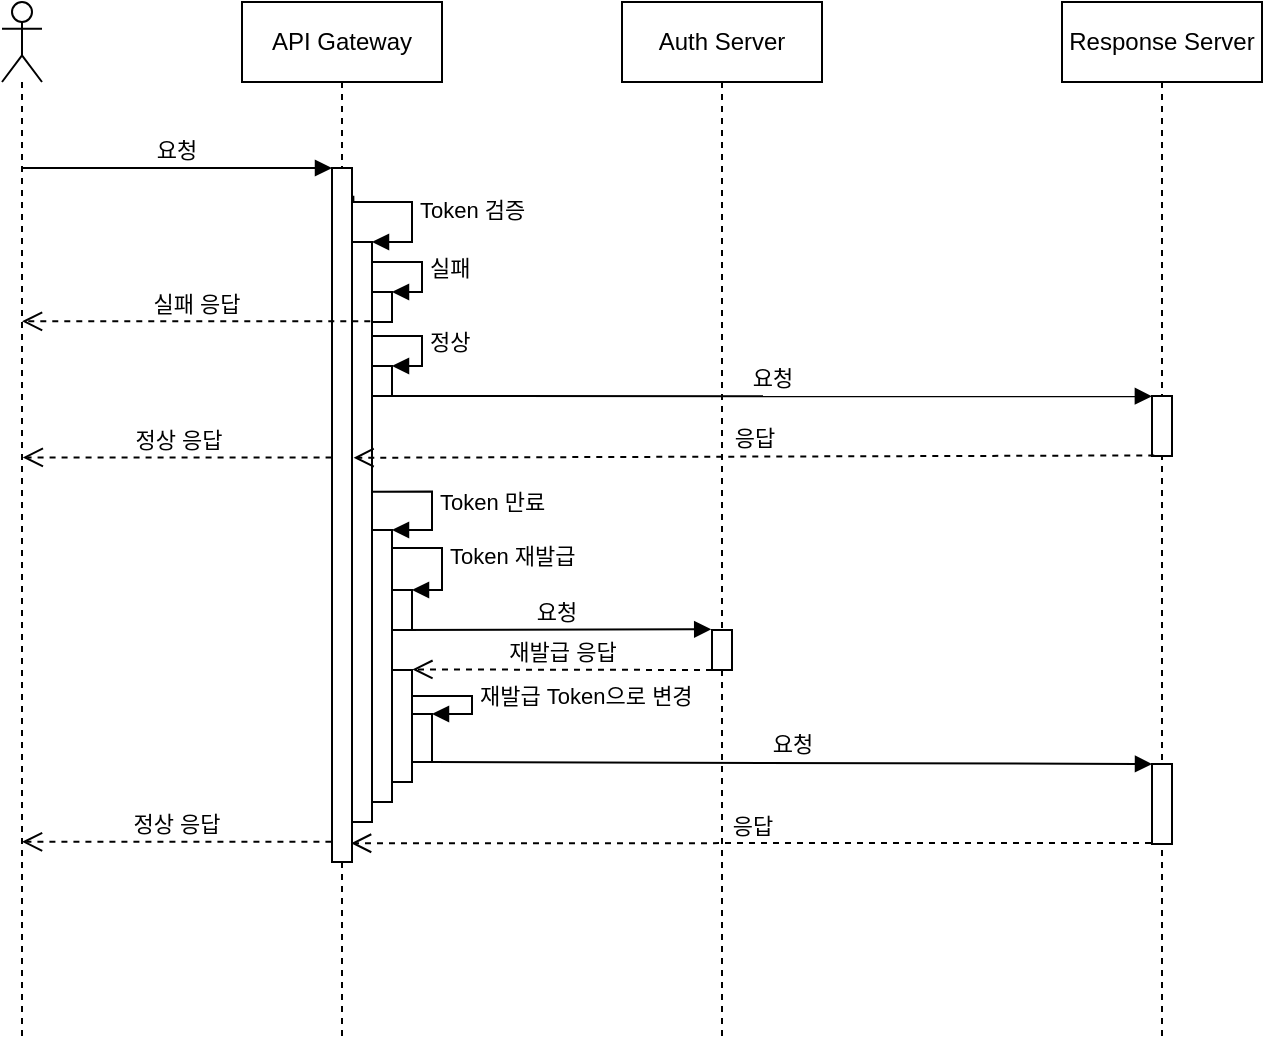 <mxfile version="11.1.4" type="github"><diagram name="Page-1" id="13e1069c-82ec-6db2-03f1-153e76fe0fe0"><mxGraphModel dx="1028" dy="541" grid="1" gridSize="10" guides="1" tooltips="1" connect="1" arrows="1" fold="1" page="1" pageScale="1" pageWidth="1100" pageHeight="850" background="#ffffff" math="0" shadow="0"><root><mxCell id="0"/><mxCell id="1" parent="0"/><mxCell id="nMoJhcbcxpFhszgmTdMv-2" value="API Gateway" style="shape=umlLifeline;perimeter=lifelinePerimeter;whiteSpace=wrap;html=1;container=1;collapsible=0;recursiveResize=0;outlineConnect=0;" parent="1" vertex="1"><mxGeometry x="200" y="40" width="100" height="520" as="geometry"/></mxCell><mxCell id="nMoJhcbcxpFhszgmTdMv-5" value="" style="html=1;points=[];perimeter=orthogonalPerimeter;" parent="nMoJhcbcxpFhszgmTdMv-2" vertex="1"><mxGeometry x="45" y="83" width="10" height="347" as="geometry"/></mxCell><mxCell id="nMoJhcbcxpFhszgmTdMv-25" value="" style="html=1;points=[];perimeter=orthogonalPerimeter;" parent="nMoJhcbcxpFhszgmTdMv-2" vertex="1"><mxGeometry x="55" y="120" width="10" height="290" as="geometry"/></mxCell><mxCell id="nMoJhcbcxpFhszgmTdMv-26" value="Token 검증" style="edgeStyle=orthogonalEdgeStyle;html=1;align=left;spacingLeft=2;endArrow=block;rounded=0;entryX=1;entryY=0;exitX=1.067;exitY=0.04;exitDx=0;exitDy=0;exitPerimeter=0;" parent="nMoJhcbcxpFhszgmTdMv-2" source="nMoJhcbcxpFhszgmTdMv-5" target="nMoJhcbcxpFhszgmTdMv-25" edge="1"><mxGeometry relative="1" as="geometry"><mxPoint x="60" y="100" as="sourcePoint"/><Array as="points"><mxPoint x="85" y="100"/><mxPoint x="85" y="120"/></Array></mxGeometry></mxCell><mxCell id="nMoJhcbcxpFhszgmTdMv-64" value="" style="html=1;points=[];perimeter=orthogonalPerimeter;" parent="nMoJhcbcxpFhszgmTdMv-2" vertex="1"><mxGeometry x="65" y="145" width="10" height="15" as="geometry"/></mxCell><mxCell id="nMoJhcbcxpFhszgmTdMv-65" value="실패" style="edgeStyle=orthogonalEdgeStyle;html=1;align=left;spacingLeft=2;endArrow=block;rounded=0;entryX=1;entryY=0;" parent="nMoJhcbcxpFhszgmTdMv-2" target="nMoJhcbcxpFhszgmTdMv-64" edge="1"><mxGeometry relative="1" as="geometry"><mxPoint x="65" y="130" as="sourcePoint"/><Array as="points"><mxPoint x="90" y="130"/><mxPoint x="90" y="145"/></Array></mxGeometry></mxCell><mxCell id="nMoJhcbcxpFhszgmTdMv-75" value="" style="html=1;points=[];perimeter=orthogonalPerimeter;" parent="nMoJhcbcxpFhszgmTdMv-2" vertex="1"><mxGeometry x="65" y="264" width="10" height="136" as="geometry"/></mxCell><mxCell id="nMoJhcbcxpFhszgmTdMv-76" value="Token 만료" style="edgeStyle=orthogonalEdgeStyle;html=1;align=left;spacingLeft=2;endArrow=block;rounded=0;entryX=1;entryY=0;exitX=1.017;exitY=0.234;exitDx=0;exitDy=0;exitPerimeter=0;" parent="nMoJhcbcxpFhszgmTdMv-2" target="nMoJhcbcxpFhszgmTdMv-75" edge="1"><mxGeometry relative="1" as="geometry"><mxPoint x="65.333" y="244.833" as="sourcePoint"/><Array as="points"><mxPoint x="65" y="244"/><mxPoint x="95" y="244"/><mxPoint x="95" y="264"/></Array></mxGeometry></mxCell><mxCell id="nMoJhcbcxpFhszgmTdMv-78" value="" style="html=1;points=[];perimeter=orthogonalPerimeter;" parent="nMoJhcbcxpFhszgmTdMv-2" vertex="1"><mxGeometry x="75" y="294" width="10" height="20" as="geometry"/></mxCell><mxCell id="nMoJhcbcxpFhszgmTdMv-79" value="Token 재발급" style="edgeStyle=orthogonalEdgeStyle;html=1;align=left;spacingLeft=2;endArrow=block;rounded=0;entryX=1;entryY=0;exitX=1;exitY=0.084;exitDx=0;exitDy=0;exitPerimeter=0;" parent="nMoJhcbcxpFhszgmTdMv-2" source="nMoJhcbcxpFhszgmTdMv-75" target="nMoJhcbcxpFhszgmTdMv-78" edge="1"><mxGeometry relative="1" as="geometry"><mxPoint x="80" y="274" as="sourcePoint"/><Array as="points"><mxPoint x="100" y="273"/><mxPoint x="100" y="294"/></Array></mxGeometry></mxCell><mxCell id="nMoJhcbcxpFhszgmTdMv-80" value="요청" style="html=1;verticalAlign=bottom;endArrow=block;entryX=-0.04;entryY=-0.019;entryDx=0;entryDy=0;entryPerimeter=0;" parent="nMoJhcbcxpFhszgmTdMv-2" target="nMoJhcbcxpFhszgmTdMv-77" edge="1"><mxGeometry width="80" relative="1" as="geometry"><mxPoint x="80" y="314" as="sourcePoint"/><mxPoint x="235" y="314" as="targetPoint"/></mxGeometry></mxCell><mxCell id="nMoJhcbcxpFhszgmTdMv-83" value="" style="html=1;points=[];perimeter=orthogonalPerimeter;" parent="nMoJhcbcxpFhszgmTdMv-2" vertex="1"><mxGeometry x="75" y="334" width="10" height="56" as="geometry"/></mxCell><mxCell id="nMoJhcbcxpFhszgmTdMv-85" value="" style="html=1;points=[];perimeter=orthogonalPerimeter;" parent="nMoJhcbcxpFhszgmTdMv-2" vertex="1"><mxGeometry x="85" y="356" width="10" height="24" as="geometry"/></mxCell><mxCell id="nMoJhcbcxpFhszgmTdMv-86" value="재발급 Token으로 변경" style="edgeStyle=orthogonalEdgeStyle;html=1;align=left;spacingLeft=2;endArrow=block;rounded=0;entryX=1;entryY=0;" parent="nMoJhcbcxpFhszgmTdMv-2" target="nMoJhcbcxpFhszgmTdMv-85" edge="1"><mxGeometry relative="1" as="geometry"><mxPoint x="85" y="347" as="sourcePoint"/><Array as="points"><mxPoint x="85" y="347"/><mxPoint x="115" y="347"/><mxPoint x="115" y="356"/></Array></mxGeometry></mxCell><mxCell id="nMoJhcbcxpFhszgmTdMv-100" value="" style="html=1;points=[];perimeter=orthogonalPerimeter;" parent="nMoJhcbcxpFhszgmTdMv-2" vertex="1"><mxGeometry x="65" y="182" width="10" height="15" as="geometry"/></mxCell><mxCell id="nMoJhcbcxpFhszgmTdMv-101" value="정상" style="edgeStyle=orthogonalEdgeStyle;html=1;align=left;spacingLeft=2;endArrow=block;rounded=0;entryX=1;entryY=0;" parent="nMoJhcbcxpFhszgmTdMv-2" target="nMoJhcbcxpFhszgmTdMv-100" edge="1"><mxGeometry relative="1" as="geometry"><mxPoint x="65" y="167" as="sourcePoint"/><Array as="points"><mxPoint x="90" y="167"/><mxPoint x="90" y="182"/></Array></mxGeometry></mxCell><mxCell id="nMoJhcbcxpFhszgmTdMv-3" value="" style="shape=umlLifeline;participant=umlActor;perimeter=lifelinePerimeter;whiteSpace=wrap;html=1;container=1;collapsible=0;recursiveResize=0;verticalAlign=top;spacingTop=36;labelBackgroundColor=#ffffff;outlineConnect=0;" parent="1" vertex="1"><mxGeometry x="80" y="40" width="20" height="520" as="geometry"/></mxCell><mxCell id="nMoJhcbcxpFhszgmTdMv-8" value="Auth Server" style="shape=umlLifeline;perimeter=lifelinePerimeter;whiteSpace=wrap;html=1;container=1;collapsible=0;recursiveResize=0;outlineConnect=0;" parent="1" vertex="1"><mxGeometry x="390" y="40" width="100" height="520" as="geometry"/></mxCell><mxCell id="nMoJhcbcxpFhszgmTdMv-9" value="Response Server" style="shape=umlLifeline;perimeter=lifelinePerimeter;whiteSpace=wrap;html=1;container=1;collapsible=0;recursiveResize=0;outlineConnect=0;" parent="1" vertex="1"><mxGeometry x="610" y="40" width="100" height="520" as="geometry"/></mxCell><mxCell id="nMoJhcbcxpFhszgmTdMv-88" value="" style="html=1;points=[];perimeter=orthogonalPerimeter;" parent="nMoJhcbcxpFhszgmTdMv-9" vertex="1"><mxGeometry x="45" y="381" width="10" height="40" as="geometry"/></mxCell><mxCell id="nMoJhcbcxpFhszgmTdMv-106" value="" style="html=1;points=[];perimeter=orthogonalPerimeter;" parent="nMoJhcbcxpFhszgmTdMv-9" vertex="1"><mxGeometry x="45" y="197" width="10" height="30" as="geometry"/></mxCell><mxCell id="nMoJhcbcxpFhszgmTdMv-10" value="요청" style="html=1;verticalAlign=bottom;endArrow=block;" parent="1" edge="1"><mxGeometry width="80" relative="1" as="geometry"><mxPoint x="89.667" y="123" as="sourcePoint"/><mxPoint x="245" y="123" as="targetPoint"/><Array as="points"><mxPoint x="200" y="123"/></Array></mxGeometry></mxCell><mxCell id="nMoJhcbcxpFhszgmTdMv-66" value="실패 응답" style="html=1;verticalAlign=bottom;endArrow=open;dashed=1;endSize=8;exitX=-0.086;exitY=0.979;exitDx=0;exitDy=0;exitPerimeter=0;" parent="1" source="nMoJhcbcxpFhszgmTdMv-64" target="nMoJhcbcxpFhszgmTdMv-3" edge="1"><mxGeometry relative="1" as="geometry"><mxPoint x="270" y="240" as="sourcePoint"/><mxPoint x="190" y="240" as="targetPoint"/></mxGeometry></mxCell><mxCell id="nMoJhcbcxpFhszgmTdMv-77" value="" style="html=1;points=[];perimeter=orthogonalPerimeter;" parent="1" vertex="1"><mxGeometry x="435" y="354" width="10" height="20" as="geometry"/></mxCell><mxCell id="nMoJhcbcxpFhszgmTdMv-84" value="재발급 응답" style="html=1;verticalAlign=bottom;endArrow=open;dashed=1;endSize=8;entryX=1.02;entryY=-0.005;entryDx=0;entryDy=0;entryPerimeter=0;" parent="1" target="nMoJhcbcxpFhszgmTdMv-83" edge="1"><mxGeometry relative="1" as="geometry"><mxPoint x="435" y="374" as="sourcePoint"/><mxPoint x="300" y="375" as="targetPoint"/></mxGeometry></mxCell><mxCell id="nMoJhcbcxpFhszgmTdMv-105" value="요청" style="html=1;verticalAlign=bottom;endArrow=block;exitX=0.914;exitY=1.002;exitDx=0;exitDy=0;exitPerimeter=0;entryX=-0.006;entryY=0.004;entryDx=0;entryDy=0;entryPerimeter=0;" parent="1" source="nMoJhcbcxpFhszgmTdMv-100" target="nMoJhcbcxpFhszgmTdMv-106" edge="1"><mxGeometry width="80" relative="1" as="geometry"><mxPoint x="310" y="240" as="sourcePoint"/><mxPoint x="610" y="240" as="targetPoint"/></mxGeometry></mxCell><mxCell id="nMoJhcbcxpFhszgmTdMv-107" value="응답" style="html=1;verticalAlign=bottom;endArrow=open;dashed=1;endSize=8;exitX=0.114;exitY=0.99;exitDx=0;exitDy=0;exitPerimeter=0;entryX=0.079;entryY=0.372;entryDx=0;entryDy=0;entryPerimeter=0;" parent="1" source="nMoJhcbcxpFhszgmTdMv-106" target="nMoJhcbcxpFhszgmTdMv-25" edge="1"><mxGeometry relative="1" as="geometry"><mxPoint x="640" y="260" as="sourcePoint"/><mxPoint x="260" y="268" as="targetPoint"/></mxGeometry></mxCell><mxCell id="nMoJhcbcxpFhszgmTdMv-108" value="정상 응답" style="html=1;verticalAlign=bottom;endArrow=open;dashed=1;endSize=8;exitX=-0.021;exitY=0.411;exitDx=0;exitDy=0;exitPerimeter=0;fontStyle=0" parent="1" edge="1"><mxGeometry relative="1" as="geometry"><mxPoint x="244.79" y="267.727" as="sourcePoint"/><mxPoint x="90.388" y="267.727" as="targetPoint"/></mxGeometry></mxCell><mxCell id="nMoJhcbcxpFhszgmTdMv-109" value="요청" style="html=1;verticalAlign=bottom;endArrow=block;" parent="1" edge="1"><mxGeometry width="80" relative="1" as="geometry"><mxPoint x="295" y="420" as="sourcePoint"/><mxPoint x="655" y="421" as="targetPoint"/></mxGeometry></mxCell><mxCell id="nMoJhcbcxpFhszgmTdMv-111" value="응답" style="html=1;verticalAlign=bottom;endArrow=open;dashed=1;endSize=8;entryX=0.954;entryY=0.973;entryDx=0;entryDy=0;entryPerimeter=0;exitX=-0.05;exitY=0.987;exitDx=0;exitDy=0;exitPerimeter=0;" parent="1" source="nMoJhcbcxpFhszgmTdMv-88" target="nMoJhcbcxpFhszgmTdMv-5" edge="1"><mxGeometry relative="1" as="geometry"><mxPoint x="650" y="459" as="sourcePoint"/><mxPoint x="580" y="460" as="targetPoint"/></mxGeometry></mxCell><mxCell id="nMoJhcbcxpFhszgmTdMv-112" value="정상 응답" style="html=1;verticalAlign=bottom;endArrow=open;dashed=1;endSize=8;exitX=-0.029;exitY=0.971;exitDx=0;exitDy=0;exitPerimeter=0;" parent="1" source="nMoJhcbcxpFhszgmTdMv-5" target="nMoJhcbcxpFhszgmTdMv-3" edge="1"><mxGeometry relative="1" as="geometry"><mxPoint x="240" y="460" as="sourcePoint"/><mxPoint x="160" y="460" as="targetPoint"/></mxGeometry></mxCell></root></mxGraphModel></diagram></mxfile>